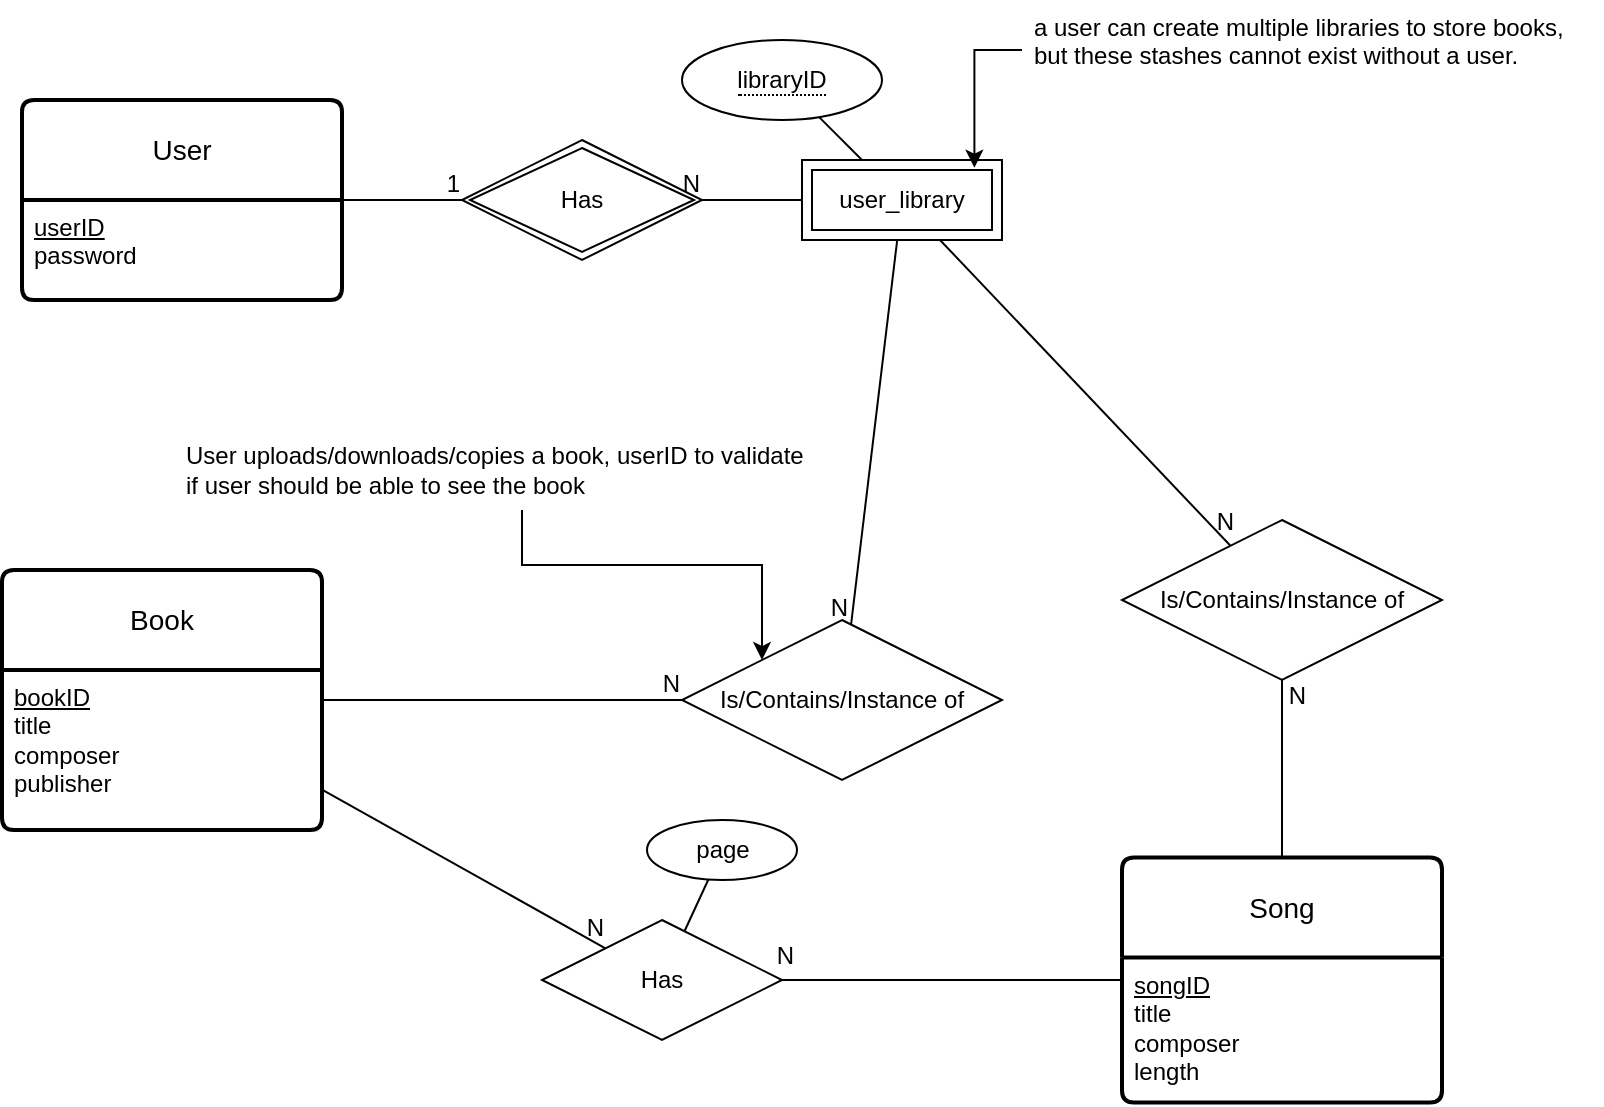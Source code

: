 <mxfile version="24.7.17">
  <diagram id="R2lEEEUBdFMjLlhIrx00" name="Page-1">
    <mxGraphModel dx="1185" dy="632" grid="1" gridSize="10" guides="1" tooltips="1" connect="1" arrows="1" fold="1" page="1" pageScale="1" pageWidth="850" pageHeight="1100" math="0" shadow="0" extFonts="Permanent Marker^https://fonts.googleapis.com/css?family=Permanent+Marker">
      <root>
        <mxCell id="0" />
        <mxCell id="1" parent="0" />
        <mxCell id="rlsM08tnauYEwvajaNZo-6" value="User" style="swimlane;childLayout=stackLayout;horizontal=1;startSize=50;horizontalStack=0;rounded=1;fontSize=14;fontStyle=0;strokeWidth=2;resizeParent=0;resizeLast=1;shadow=0;dashed=0;align=center;arcSize=4;whiteSpace=wrap;html=1;" parent="1" vertex="1">
          <mxGeometry x="60" y="150" width="160" height="100" as="geometry" />
        </mxCell>
        <mxCell id="rlsM08tnauYEwvajaNZo-7" value="&lt;u&gt;userID&lt;/u&gt;&lt;div&gt;password&lt;/div&gt;" style="align=left;strokeColor=none;fillColor=none;spacingLeft=4;fontSize=12;verticalAlign=top;resizable=0;rotatable=0;part=1;html=1;" parent="rlsM08tnauYEwvajaNZo-6" vertex="1">
          <mxGeometry y="50" width="160" height="50" as="geometry" />
        </mxCell>
        <mxCell id="rlsM08tnauYEwvajaNZo-8" value="Book" style="swimlane;childLayout=stackLayout;horizontal=1;startSize=50;horizontalStack=0;rounded=1;fontSize=14;fontStyle=0;strokeWidth=2;resizeParent=0;resizeLast=1;shadow=0;dashed=0;align=center;arcSize=4;whiteSpace=wrap;html=1;" parent="1" vertex="1">
          <mxGeometry x="50" y="385" width="160" height="130" as="geometry" />
        </mxCell>
        <mxCell id="rlsM08tnauYEwvajaNZo-9" value="&lt;u&gt;bookID&lt;/u&gt;&lt;div&gt;title&lt;/div&gt;&lt;div&gt;composer&lt;/div&gt;&lt;div&gt;publisher&lt;/div&gt;&lt;div&gt;&lt;br&gt;&lt;/div&gt;" style="align=left;strokeColor=none;fillColor=none;spacingLeft=4;fontSize=12;verticalAlign=top;resizable=0;rotatable=0;part=1;html=1;" parent="rlsM08tnauYEwvajaNZo-8" vertex="1">
          <mxGeometry y="50" width="160" height="80" as="geometry" />
        </mxCell>
        <mxCell id="rlsM08tnauYEwvajaNZo-10" value="Song" style="swimlane;childLayout=stackLayout;horizontal=1;startSize=50;horizontalStack=0;rounded=1;fontSize=14;fontStyle=0;strokeWidth=2;resizeParent=0;resizeLast=1;shadow=0;dashed=0;align=center;arcSize=4;whiteSpace=wrap;html=1;" parent="1" vertex="1">
          <mxGeometry x="610" y="528.75" width="160" height="122.5" as="geometry" />
        </mxCell>
        <mxCell id="rlsM08tnauYEwvajaNZo-11" value="&lt;u&gt;songID&lt;/u&gt;&lt;div&gt;title&lt;/div&gt;&lt;div&gt;composer&lt;/div&gt;&lt;div&gt;&lt;span style=&quot;background-color: initial;&quot;&gt;length&lt;/span&gt;&lt;/div&gt;" style="align=left;strokeColor=none;fillColor=none;spacingLeft=4;fontSize=12;verticalAlign=top;resizable=0;rotatable=0;part=1;html=1;" parent="rlsM08tnauYEwvajaNZo-10" vertex="1">
          <mxGeometry y="50" width="160" height="72.5" as="geometry" />
        </mxCell>
        <mxCell id="rlsM08tnauYEwvajaNZo-25" value="user_library" style="shape=ext;margin=3;double=1;whiteSpace=wrap;html=1;align=center;" parent="1" vertex="1">
          <mxGeometry x="450" y="180" width="100" height="40" as="geometry" />
        </mxCell>
        <mxCell id="rlsM08tnauYEwvajaNZo-26" value="Is/Contains/Instance of" style="shape=rhombus;perimeter=rhombusPerimeter;whiteSpace=wrap;html=1;align=center;" parent="1" vertex="1">
          <mxGeometry x="390" y="410" width="160" height="80" as="geometry" />
        </mxCell>
        <mxCell id="rlsM08tnauYEwvajaNZo-31" value="" style="endArrow=none;html=1;rounded=0;" parent="1" source="rlsM08tnauYEwvajaNZo-6" target="rlsM08tnauYEwvajaNZo-36" edge="1">
          <mxGeometry relative="1" as="geometry">
            <mxPoint x="210" y="227" as="sourcePoint" />
            <mxPoint x="410" y="370" as="targetPoint" />
          </mxGeometry>
        </mxCell>
        <mxCell id="rlsM08tnauYEwvajaNZo-32" value="1" style="resizable=0;html=1;whiteSpace=wrap;align=right;verticalAlign=bottom;" parent="rlsM08tnauYEwvajaNZo-31" connectable="0" vertex="1">
          <mxGeometry x="1" relative="1" as="geometry" />
        </mxCell>
        <mxCell id="rlsM08tnauYEwvajaNZo-33" value="" style="endArrow=none;html=1;rounded=0;" parent="1" source="rlsM08tnauYEwvajaNZo-25" target="rlsM08tnauYEwvajaNZo-36" edge="1">
          <mxGeometry relative="1" as="geometry">
            <mxPoint x="440" y="300" as="sourcePoint" />
            <mxPoint x="600" y="320" as="targetPoint" />
          </mxGeometry>
        </mxCell>
        <mxCell id="rlsM08tnauYEwvajaNZo-34" value="N" style="resizable=0;html=1;whiteSpace=wrap;align=right;verticalAlign=bottom;" parent="rlsM08tnauYEwvajaNZo-33" connectable="0" vertex="1">
          <mxGeometry x="1" relative="1" as="geometry" />
        </mxCell>
        <mxCell id="rlsM08tnauYEwvajaNZo-36" value="Has" style="shape=rhombus;double=1;perimeter=rhombusPerimeter;whiteSpace=wrap;html=1;align=center;" parent="1" vertex="1">
          <mxGeometry x="280" y="170" width="120" height="60" as="geometry" />
        </mxCell>
        <mxCell id="rlsM08tnauYEwvajaNZo-38" value="Has" style="shape=rhombus;perimeter=rhombusPerimeter;whiteSpace=wrap;html=1;align=center;" parent="1" vertex="1">
          <mxGeometry x="320" y="560" width="120" height="60" as="geometry" />
        </mxCell>
        <mxCell id="rlsM08tnauYEwvajaNZo-39" value="" style="endArrow=none;html=1;rounded=0;" parent="1" source="rlsM08tnauYEwvajaNZo-8" target="rlsM08tnauYEwvajaNZo-38" edge="1">
          <mxGeometry relative="1" as="geometry">
            <mxPoint x="250" y="720" as="sourcePoint" />
            <mxPoint x="410" y="720" as="targetPoint" />
          </mxGeometry>
        </mxCell>
        <mxCell id="rlsM08tnauYEwvajaNZo-40" value="N" style="resizable=0;html=1;whiteSpace=wrap;align=right;verticalAlign=bottom;" parent="rlsM08tnauYEwvajaNZo-39" connectable="0" vertex="1">
          <mxGeometry x="1" relative="1" as="geometry">
            <mxPoint x="1" y="-2" as="offset" />
          </mxGeometry>
        </mxCell>
        <mxCell id="rlsM08tnauYEwvajaNZo-43" value="" style="endArrow=none;html=1;rounded=0;" parent="1" source="rlsM08tnauYEwvajaNZo-10" target="rlsM08tnauYEwvajaNZo-38" edge="1">
          <mxGeometry relative="1" as="geometry">
            <mxPoint x="610" y="630" as="sourcePoint" />
            <mxPoint x="820" y="480" as="targetPoint" />
          </mxGeometry>
        </mxCell>
        <mxCell id="rlsM08tnauYEwvajaNZo-44" value="N" style="resizable=0;html=1;whiteSpace=wrap;align=right;verticalAlign=bottom;" parent="rlsM08tnauYEwvajaNZo-43" connectable="0" vertex="1">
          <mxGeometry x="1" relative="1" as="geometry">
            <mxPoint x="7" y="-4" as="offset" />
          </mxGeometry>
        </mxCell>
        <mxCell id="rlsM08tnauYEwvajaNZo-52" value="a user can create multiple libraries&amp;nbsp;&lt;span style=&quot;background-color: initial;&quot;&gt;to store books, but these stashes cannot exist without a user.&lt;/span&gt;" style="text;strokeColor=none;fillColor=none;spacingLeft=4;spacingRight=4;overflow=hidden;rotatable=0;points=[[0,0.5],[1,0.5]];portConstraint=eastwest;fontSize=12;whiteSpace=wrap;html=1;" parent="1" vertex="1">
          <mxGeometry x="560" y="100" width="290" height="50" as="geometry" />
        </mxCell>
        <mxCell id="rlsM08tnauYEwvajaNZo-62" style="edgeStyle=orthogonalEdgeStyle;rounded=0;orthogonalLoop=1;jettySize=auto;html=1;entryX=0;entryY=0;entryDx=0;entryDy=0;" parent="1" source="rlsM08tnauYEwvajaNZo-53" target="rlsM08tnauYEwvajaNZo-26" edge="1">
          <mxGeometry relative="1" as="geometry" />
        </mxCell>
        <mxCell id="rlsM08tnauYEwvajaNZo-53" value="User uploads/downloads/copies a book, userID to validate&amp;nbsp;&lt;div&gt;if user should be able to see the book&lt;/div&gt;" style="text;html=1;align=left;verticalAlign=middle;resizable=0;points=[];autosize=1;strokeColor=none;fillColor=none;" parent="1" vertex="1">
          <mxGeometry x="140" y="315" width="340" height="40" as="geometry" />
        </mxCell>
        <mxCell id="rlsM08tnauYEwvajaNZo-54" value="" style="endArrow=none;html=1;rounded=0;" parent="1" source="rlsM08tnauYEwvajaNZo-8" target="rlsM08tnauYEwvajaNZo-26" edge="1">
          <mxGeometry relative="1" as="geometry">
            <mxPoint x="670" y="690.83" as="sourcePoint" />
            <mxPoint x="830" y="690.83" as="targetPoint" />
          </mxGeometry>
        </mxCell>
        <mxCell id="rlsM08tnauYEwvajaNZo-55" value="N" style="resizable=0;html=1;whiteSpace=wrap;align=right;verticalAlign=bottom;" parent="rlsM08tnauYEwvajaNZo-54" connectable="0" vertex="1">
          <mxGeometry x="1" relative="1" as="geometry" />
        </mxCell>
        <mxCell id="rlsM08tnauYEwvajaNZo-56" value="" style="endArrow=none;html=1;rounded=0;" parent="1" source="rlsM08tnauYEwvajaNZo-25" target="rlsM08tnauYEwvajaNZo-26" edge="1">
          <mxGeometry relative="1" as="geometry">
            <mxPoint x="660" y="570" as="sourcePoint" />
            <mxPoint x="820" y="570" as="targetPoint" />
          </mxGeometry>
        </mxCell>
        <mxCell id="rlsM08tnauYEwvajaNZo-57" value="N" style="resizable=0;html=1;whiteSpace=wrap;align=right;verticalAlign=bottom;" parent="rlsM08tnauYEwvajaNZo-56" connectable="0" vertex="1">
          <mxGeometry x="1" relative="1" as="geometry" />
        </mxCell>
        <mxCell id="rlsM08tnauYEwvajaNZo-63" value="Is/Contains/Instance of" style="shape=rhombus;perimeter=rhombusPerimeter;whiteSpace=wrap;html=1;align=center;" parent="1" vertex="1">
          <mxGeometry x="610" y="360" width="160" height="80" as="geometry" />
        </mxCell>
        <mxCell id="rlsM08tnauYEwvajaNZo-64" value="" style="endArrow=none;html=1;rounded=0;" parent="1" source="rlsM08tnauYEwvajaNZo-25" target="rlsM08tnauYEwvajaNZo-63" edge="1">
          <mxGeometry relative="1" as="geometry">
            <mxPoint x="665" y="419.17" as="sourcePoint" />
            <mxPoint x="690" y="330" as="targetPoint" />
          </mxGeometry>
        </mxCell>
        <mxCell id="rlsM08tnauYEwvajaNZo-65" value="N" style="resizable=0;html=1;whiteSpace=wrap;align=right;verticalAlign=bottom;" parent="rlsM08tnauYEwvajaNZo-64" connectable="0" vertex="1">
          <mxGeometry x="1" relative="1" as="geometry">
            <mxPoint x="3" y="-3" as="offset" />
          </mxGeometry>
        </mxCell>
        <mxCell id="rlsM08tnauYEwvajaNZo-66" value="" style="endArrow=none;html=1;rounded=0;" parent="1" source="rlsM08tnauYEwvajaNZo-10" target="rlsM08tnauYEwvajaNZo-63" edge="1">
          <mxGeometry relative="1" as="geometry">
            <mxPoint x="650" y="459.17" as="sourcePoint" />
            <mxPoint x="810" y="459.17" as="targetPoint" />
          </mxGeometry>
        </mxCell>
        <mxCell id="rlsM08tnauYEwvajaNZo-67" value="N" style="resizable=0;html=1;whiteSpace=wrap;align=right;verticalAlign=bottom;" parent="rlsM08tnauYEwvajaNZo-66" connectable="0" vertex="1">
          <mxGeometry x="1" relative="1" as="geometry">
            <mxPoint x="13" y="17" as="offset" />
          </mxGeometry>
        </mxCell>
        <mxCell id="rlsM08tnauYEwvajaNZo-75" value="page" style="ellipse;whiteSpace=wrap;html=1;align=center;" parent="1" vertex="1">
          <mxGeometry x="372.5" y="510" width="75" height="30" as="geometry" />
        </mxCell>
        <mxCell id="rlsM08tnauYEwvajaNZo-80" value="" style="endArrow=none;html=1;rounded=0;" parent="1" source="rlsM08tnauYEwvajaNZo-38" target="rlsM08tnauYEwvajaNZo-75" edge="1">
          <mxGeometry relative="1" as="geometry">
            <mxPoint x="340" y="660" as="sourcePoint" />
            <mxPoint x="500" y="660" as="targetPoint" />
          </mxGeometry>
        </mxCell>
        <mxCell id="rlsM08tnauYEwvajaNZo-91" value="" style="endArrow=none;html=1;rounded=0;" parent="1" source="rlsM08tnauYEwvajaNZo-25" target="B-KR8JkOol1o-h9LXaWs-1" edge="1">
          <mxGeometry relative="1" as="geometry">
            <mxPoint x="514" y="367" as="sourcePoint" />
            <mxPoint x="526" y="358" as="targetPoint" />
          </mxGeometry>
        </mxCell>
        <mxCell id="rlsM08tnauYEwvajaNZo-98" style="edgeStyle=orthogonalEdgeStyle;rounded=0;orthogonalLoop=1;jettySize=auto;html=1;entryX=0.862;entryY=0.096;entryDx=0;entryDy=0;entryPerimeter=0;" parent="1" source="rlsM08tnauYEwvajaNZo-52" target="rlsM08tnauYEwvajaNZo-25" edge="1">
          <mxGeometry relative="1" as="geometry" />
        </mxCell>
        <mxCell id="B-KR8JkOol1o-h9LXaWs-1" value="&lt;span style=&quot;border-bottom: 1px dotted&quot;&gt;libraryID&lt;/span&gt;" style="ellipse;whiteSpace=wrap;html=1;align=center;" parent="1" vertex="1">
          <mxGeometry x="390" y="120" width="100" height="40" as="geometry" />
        </mxCell>
      </root>
    </mxGraphModel>
  </diagram>
</mxfile>
